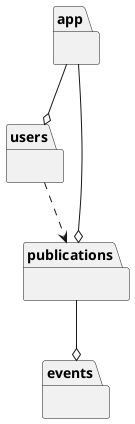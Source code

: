 @startuml packageDiagram

package users{}

package publications{}

package events{}

package app{}

users ..> publications
publications --o events
app --o users
app --o publications
 
@enduml